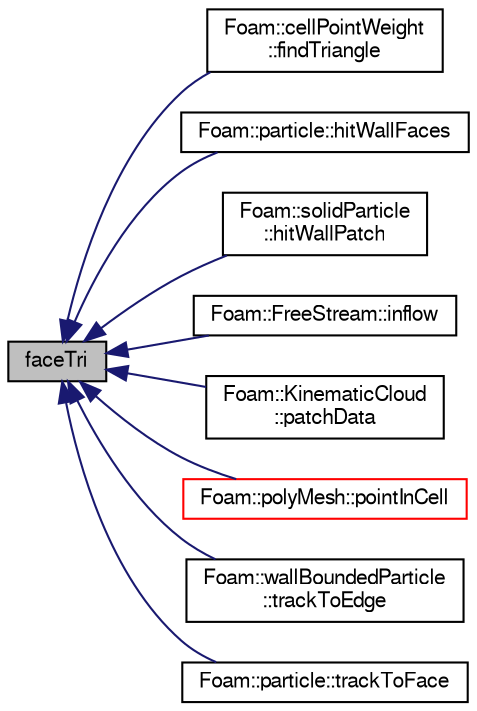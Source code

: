 digraph "faceTri"
{
  bgcolor="transparent";
  edge [fontname="FreeSans",fontsize="10",labelfontname="FreeSans",labelfontsize="10"];
  node [fontname="FreeSans",fontsize="10",shape=record];
  rankdir="LR";
  Node1 [label="faceTri",height=0.2,width=0.4,color="black", fillcolor="grey75", style="filled" fontcolor="black"];
  Node1 -> Node2 [dir="back",color="midnightblue",fontsize="10",style="solid",fontname="FreeSans"];
  Node2 [label="Foam::cellPointWeight\l::findTriangle",height=0.2,width=0.4,color="black",URL="$a00211.html#a58a370be784ce48f88d340ab2ab15ac8"];
  Node1 -> Node3 [dir="back",color="midnightblue",fontsize="10",style="solid",fontname="FreeSans"];
  Node3 [label="Foam::particle::hitWallFaces",height=0.2,width=0.4,color="black",URL="$a01725.html#abf78981c0a99e9f135ebc37efcfd1544"];
  Node1 -> Node4 [dir="back",color="midnightblue",fontsize="10",style="solid",fontname="FreeSans"];
  Node4 [label="Foam::solidParticle\l::hitWallPatch",height=0.2,width=0.4,color="black",URL="$a02304.html#a83ddd4996e7a12d68168442c5f04ca72",tooltip="Overridable function to handle the particle hitting a wallPatch. "];
  Node1 -> Node5 [dir="back",color="midnightblue",fontsize="10",style="solid",fontname="FreeSans"];
  Node5 [label="Foam::FreeStream::inflow",height=0.2,width=0.4,color="black",URL="$a00835.html#a84e6a7b742df4fcb240fff3040770a0b",tooltip="Introduce particles. "];
  Node1 -> Node6 [dir="back",color="midnightblue",fontsize="10",style="solid",fontname="FreeSans"];
  Node6 [label="Foam::KinematicCloud\l::patchData",height=0.2,width=0.4,color="black",URL="$a01194.html#a0c664da22844eec71d883eb499f5f1b9",tooltip="Calculate the patch normal and velocity to interact with,. "];
  Node1 -> Node7 [dir="back",color="midnightblue",fontsize="10",style="solid",fontname="FreeSans"];
  Node7 [label="Foam::polyMesh::pointInCell",height=0.2,width=0.4,color="red",URL="$a01861.html#abd7881899c21d42679b6a77b47adadb6",tooltip="Test if point p is in the celli. "];
  Node1 -> Node8 [dir="back",color="midnightblue",fontsize="10",style="solid",fontname="FreeSans"];
  Node8 [label="Foam::wallBoundedParticle\l::trackToEdge",height=0.2,width=0.4,color="black",URL="$a02752.html#aff365968e28acf42244334b7c926dee6",tooltip="Track particle to a given position and returns 1.0 if the. "];
  Node1 -> Node9 [dir="back",color="midnightblue",fontsize="10",style="solid",fontname="FreeSans"];
  Node9 [label="Foam::particle::trackToFace",height=0.2,width=0.4,color="black",URL="$a01725.html#a843767f232f5b61884dcd757558591e0"];
}
